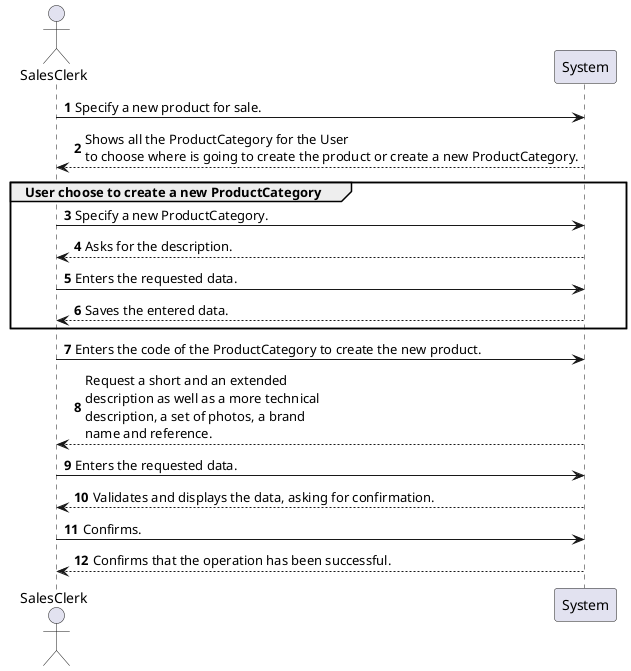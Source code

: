 @startuml
'https://plantuml.com/sequence-diagram

autonumber

actor SalesClerk

SalesClerk -> System : Specify a new product for sale.
System --> SalesClerk : Shows all the ProductCategory for the User \nto choose where is going to create the product or create a new ProductCategory.

group User choose to create a new ProductCategory
SalesClerk -> System : Specify a new ProductCategory.
System --> SalesClerk : Asks for the description.

SalesClerk -> System : Enters the requested data.
System --> SalesClerk : Saves the entered data.
end

SalesClerk -> System : Enters the code of the ProductCategory to create the new product.
System --> SalesClerk : Request a short and an extended \ndescription as well as a more technical \ndescription, a set of photos, a brand \nname and reference.

SalesClerk -> System : Enters the requested data.
System --> SalesClerk : Validates and displays the data, asking for confirmation.

SalesClerk -> System : Confirms.
System --> SalesClerk : Confirms that the operation has been successful.

@enduml
